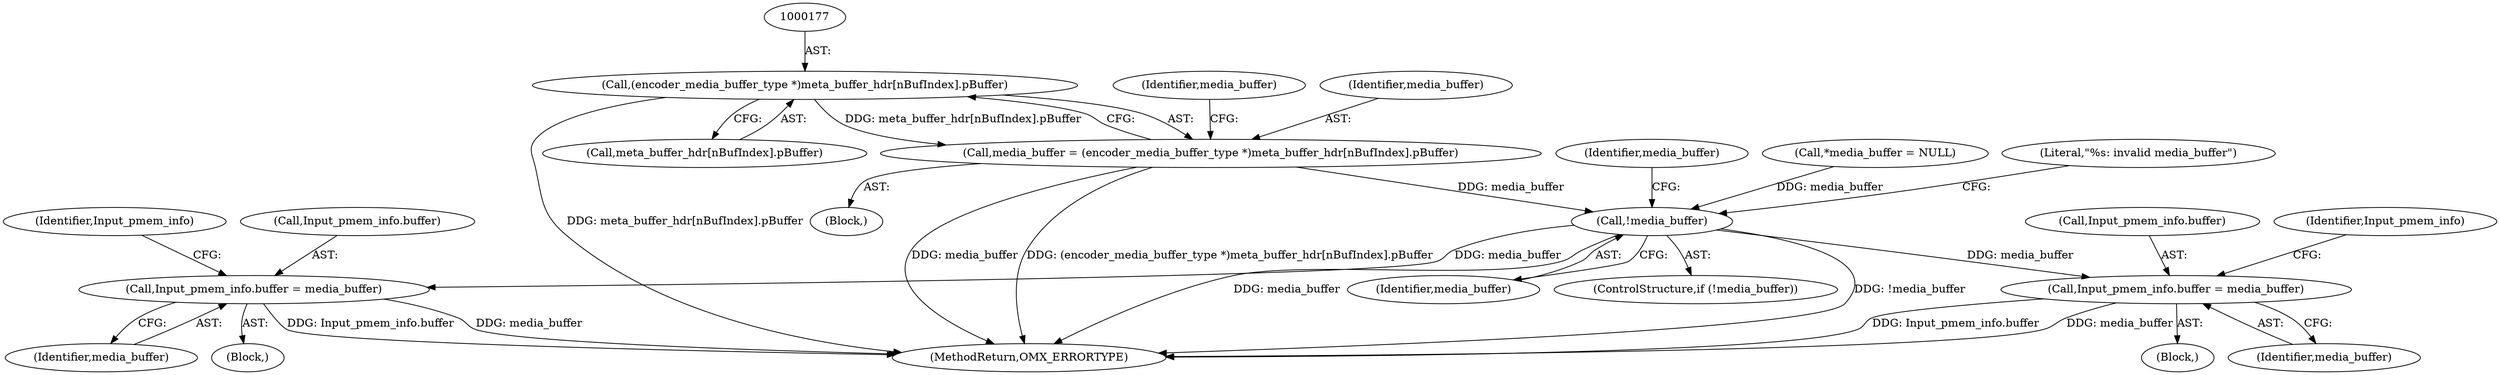 digraph "0_Android_4ed06d14080d8667d5be14eed200e378cba78345_0@array" {
"1000176" [label="(Call,(encoder_media_buffer_type *)meta_buffer_hdr[nBufIndex].pBuffer)"];
"1000174" [label="(Call,media_buffer = (encoder_media_buffer_type *)meta_buffer_hdr[nBufIndex].pBuffer)"];
"1000314" [label="(Call,!media_buffer)"];
"1000329" [label="(Call,Input_pmem_info.buffer = media_buffer)"];
"1000393" [label="(Call,Input_pmem_info.buffer = media_buffer)"];
"1000325" [label="(Identifier,media_buffer)"];
"1000175" [label="(Identifier,media_buffer)"];
"1000330" [label="(Call,Input_pmem_info.buffer)"];
"1000315" [label="(Identifier,media_buffer)"];
"1000314" [label="(Call,!media_buffer)"];
"1000184" [label="(Identifier,media_buffer)"];
"1000393" [label="(Call,Input_pmem_info.buffer = media_buffer)"];
"1000178" [label="(Call,meta_buffer_hdr[nBufIndex].pBuffer)"];
"1000125" [label="(Call,*media_buffer = NULL)"];
"1000623" [label="(MethodReturn,OMX_ERRORTYPE)"];
"1000397" [label="(Identifier,media_buffer)"];
"1000400" [label="(Identifier,Input_pmem_info)"];
"1000329" [label="(Call,Input_pmem_info.buffer = media_buffer)"];
"1000176" [label="(Call,(encoder_media_buffer_type *)meta_buffer_hdr[nBufIndex].pBuffer)"];
"1000174" [label="(Call,media_buffer = (encoder_media_buffer_type *)meta_buffer_hdr[nBufIndex].pBuffer)"];
"1000152" [label="(Block,)"];
"1000313" [label="(ControlStructure,if (!media_buffer))"];
"1000333" [label="(Identifier,media_buffer)"];
"1000336" [label="(Identifier,Input_pmem_info)"];
"1000394" [label="(Call,Input_pmem_info.buffer)"];
"1000328" [label="(Block,)"];
"1000384" [label="(Block,)"];
"1000318" [label="(Literal,\"%s: invalid media_buffer\")"];
"1000176" -> "1000174"  [label="AST: "];
"1000176" -> "1000178"  [label="CFG: "];
"1000177" -> "1000176"  [label="AST: "];
"1000178" -> "1000176"  [label="AST: "];
"1000174" -> "1000176"  [label="CFG: "];
"1000176" -> "1000623"  [label="DDG: meta_buffer_hdr[nBufIndex].pBuffer"];
"1000176" -> "1000174"  [label="DDG: meta_buffer_hdr[nBufIndex].pBuffer"];
"1000174" -> "1000152"  [label="AST: "];
"1000175" -> "1000174"  [label="AST: "];
"1000184" -> "1000174"  [label="CFG: "];
"1000174" -> "1000623"  [label="DDG: (encoder_media_buffer_type *)meta_buffer_hdr[nBufIndex].pBuffer"];
"1000174" -> "1000623"  [label="DDG: media_buffer"];
"1000174" -> "1000314"  [label="DDG: media_buffer"];
"1000314" -> "1000313"  [label="AST: "];
"1000314" -> "1000315"  [label="CFG: "];
"1000315" -> "1000314"  [label="AST: "];
"1000318" -> "1000314"  [label="CFG: "];
"1000325" -> "1000314"  [label="CFG: "];
"1000314" -> "1000623"  [label="DDG: media_buffer"];
"1000314" -> "1000623"  [label="DDG: !media_buffer"];
"1000125" -> "1000314"  [label="DDG: media_buffer"];
"1000314" -> "1000329"  [label="DDG: media_buffer"];
"1000314" -> "1000393"  [label="DDG: media_buffer"];
"1000329" -> "1000328"  [label="AST: "];
"1000329" -> "1000333"  [label="CFG: "];
"1000330" -> "1000329"  [label="AST: "];
"1000333" -> "1000329"  [label="AST: "];
"1000336" -> "1000329"  [label="CFG: "];
"1000329" -> "1000623"  [label="DDG: media_buffer"];
"1000329" -> "1000623"  [label="DDG: Input_pmem_info.buffer"];
"1000393" -> "1000384"  [label="AST: "];
"1000393" -> "1000397"  [label="CFG: "];
"1000394" -> "1000393"  [label="AST: "];
"1000397" -> "1000393"  [label="AST: "];
"1000400" -> "1000393"  [label="CFG: "];
"1000393" -> "1000623"  [label="DDG: media_buffer"];
"1000393" -> "1000623"  [label="DDG: Input_pmem_info.buffer"];
}
